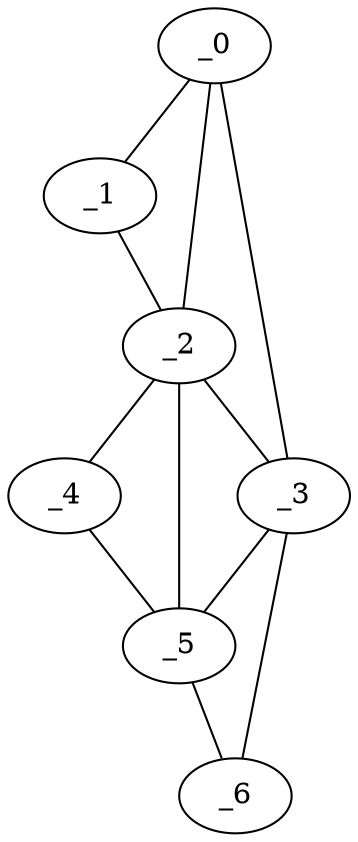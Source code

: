 graph "obj70__150.gxl" {
	_0	 [x=11,
		y=47];
	_1	 [x=14,
		y=24];
	_0 -- _1	 [valence=1];
	_2	 [x=63,
		y=14];
	_0 -- _2	 [valence=1];
	_3	 [x=118,
		y=51];
	_0 -- _3	 [valence=1];
	_1 -- _2	 [valence=1];
	_2 -- _3	 [valence=2];
	_4	 [x=127,
		y=18];
	_2 -- _4	 [valence=1];
	_5	 [x=127,
		y=21];
	_2 -- _5	 [valence=2];
	_3 -- _5	 [valence=2];
	_6	 [x=127,
		y=43];
	_3 -- _6	 [valence=1];
	_4 -- _5	 [valence=1];
	_5 -- _6	 [valence=1];
}
